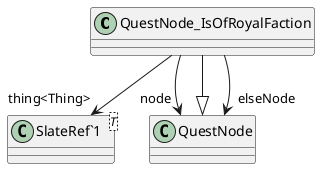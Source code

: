 @startuml
class QuestNode_IsOfRoyalFaction {
}
class "SlateRef`1"<T> {
}
QuestNode <|-- QuestNode_IsOfRoyalFaction
QuestNode_IsOfRoyalFaction --> "thing<Thing>" "SlateRef`1"
QuestNode_IsOfRoyalFaction --> "node" QuestNode
QuestNode_IsOfRoyalFaction --> "elseNode" QuestNode
@enduml
